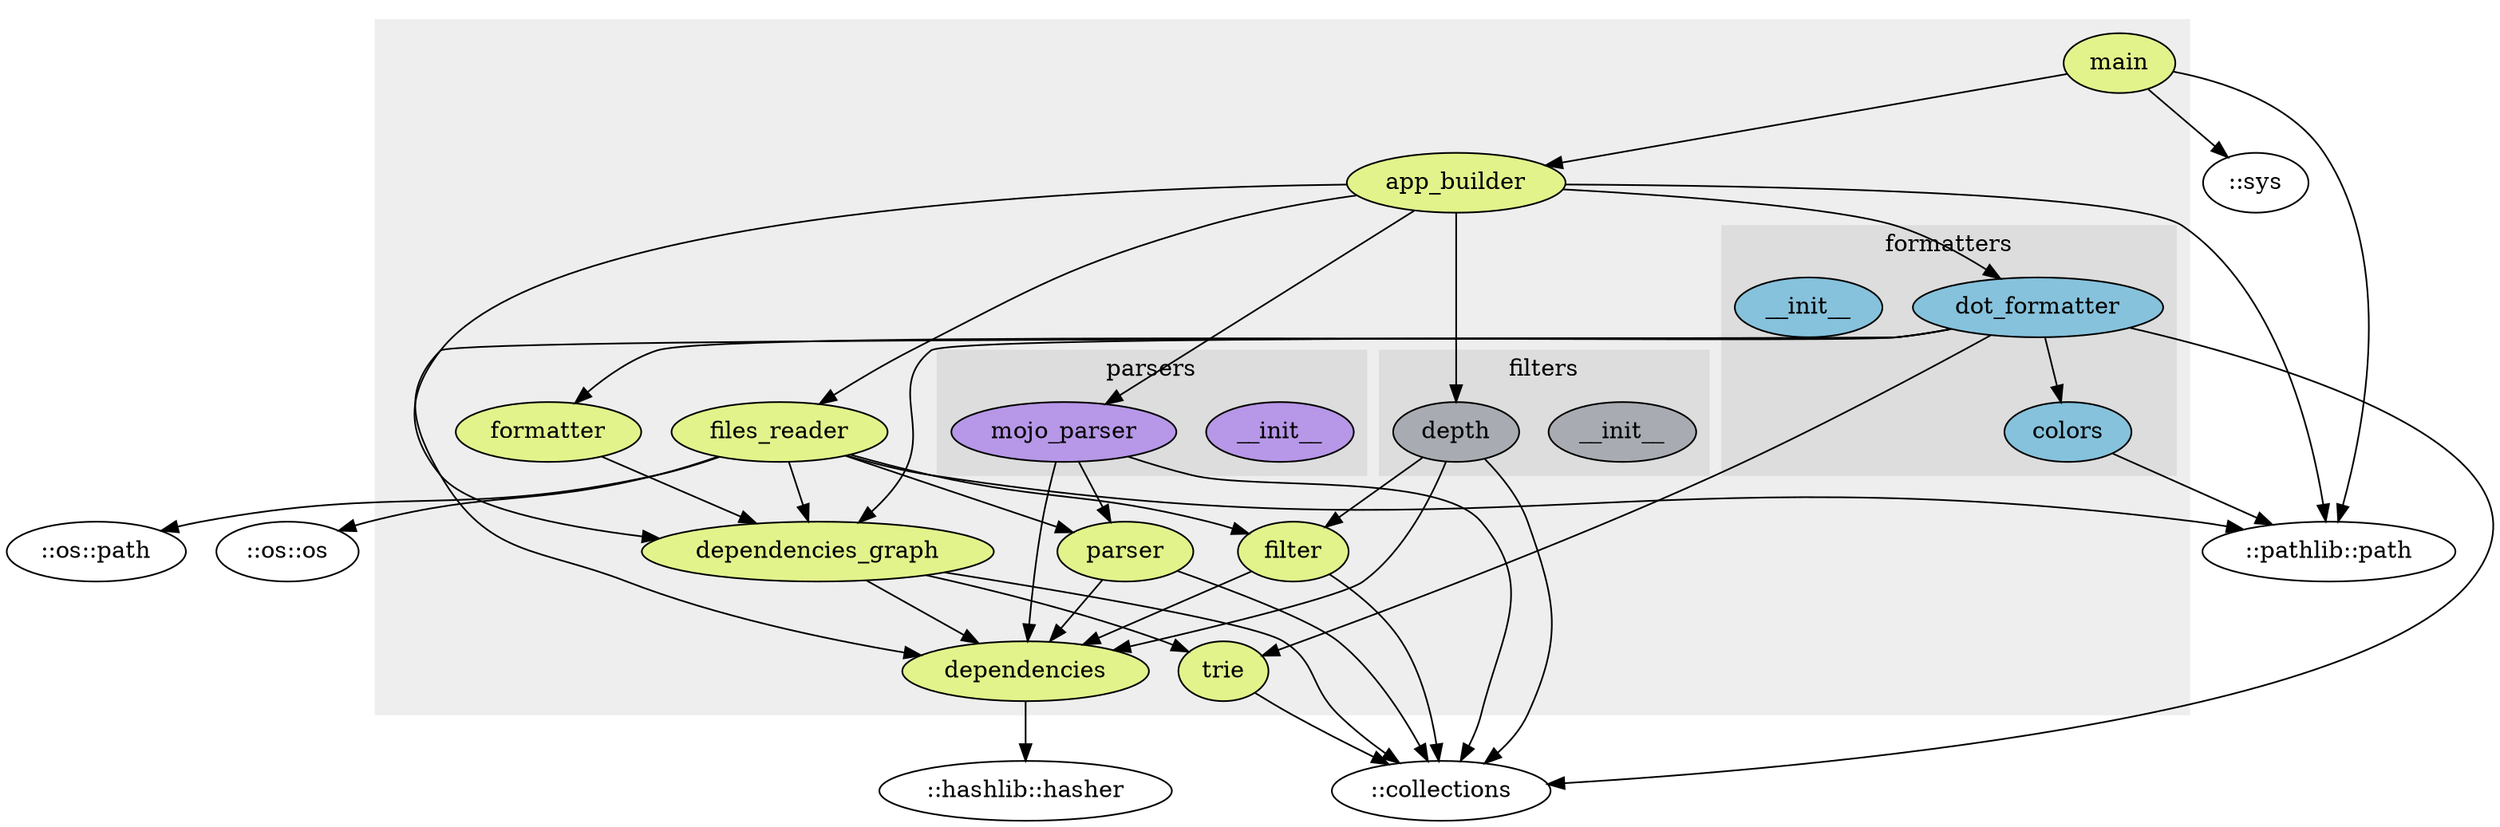 digraph dependencies {
  subgraph cluster_ {
  label=""
  color="#eeeeee"
  style="filled"
    "::main"[label="main",style="filled",fillcolor="#e3f38b"]
    "::app_builder"[label="app_builder",style="filled",fillcolor="#e3f38b"]
    "::files_reader"[label="files_reader",style="filled",fillcolor="#e3f38b"]
    subgraph cluster____formatters {
    label="formatters"
    color="#dddddd"
    style="filled"
      "::formatters::dot_formatter"[label="dot_formatter",style="filled",fillcolor="#86c2dc"]
      "::formatters::__init__"[label="__init__",style="filled",fillcolor="#86c2dc"]
      "::formatters::colors"[label="colors",style="filled",fillcolor="#86c2dc"]
    }
    "::trie"[label="trie",style="filled",fillcolor="#e3f38b"]
    "::dependencies"[label="dependencies",style="filled",fillcolor="#e3f38b"]
    "::dependencies_graph"[label="dependencies_graph",style="filled",fillcolor="#e3f38b"]
    "::formatter"[label="formatter",style="filled",fillcolor="#e3f38b"]
    "::parser"[label="parser",style="filled",fillcolor="#e3f38b"]
    subgraph cluster____parsers {
    label="parsers"
    color="#dddddd"
    style="filled"
      "::parsers::__init__"[label="__init__",style="filled",fillcolor="#b797e7"]
      "::parsers::mojo_parser"[label="mojo_parser",style="filled",fillcolor="#b797e7"]
    }
    "::filter"[label="filter",style="filled",fillcolor="#e3f38b"]
    subgraph cluster____filters {
    label="filters"
    color="#dddddd"
    style="filled"
      "::filters::__init__"[label="__init__",style="filled",fillcolor="#a8acb2"]
      "::filters::depth"[label="depth",style="filled",fillcolor="#a8acb2"]
    }
  }
"::main" -> "::pathlib::path"
"::main" -> "::sys"
"::main" -> "::app_builder"
"::app_builder" -> "::pathlib::path"
"::app_builder" -> "::dependencies_graph"
"::app_builder" -> "::files_reader"
"::app_builder" -> "::filters::depth"
"::app_builder" -> "::formatters::dot_formatter"
"::app_builder" -> "::parsers::mojo_parser"
"::files_reader" -> "::os::os"
"::files_reader" -> "::os::path"
"::files_reader" -> "::pathlib::path"
"::files_reader" -> "::dependencies_graph"
"::files_reader" -> "::filter"
"::files_reader" -> "::parser"
"::formatters::dot_formatter" -> "::collections"
"::formatters::dot_formatter" -> "::dependencies"
"::formatters::dot_formatter" -> "::dependencies_graph"
"::formatters::dot_formatter" -> "::formatter"
"::formatters::dot_formatter" -> "::formatters::colors"
"::formatters::dot_formatter" -> "::trie"
"::formatters::colors" -> "::pathlib::path"

"::trie" -> "::collections"
"::dependencies" -> "::hashlib::hasher"
"::dependencies_graph" -> "::collections"
"::dependencies_graph" -> "::dependencies"
"::dependencies_graph" -> "::trie"
"::formatter" -> "::dependencies_graph"
"::parser" -> "::collections"
"::parser" -> "::dependencies"
"::parsers::mojo_parser" -> "::collections"
"::parsers::mojo_parser" -> "::dependencies"
"::parsers::mojo_parser" -> "::parser"

"::filter" -> "::collections"
"::filter" -> "::dependencies"
"::filters::depth" -> "::collections"
"::filters::depth" -> "::dependencies"
"::filters::depth" -> "::filter"


}

